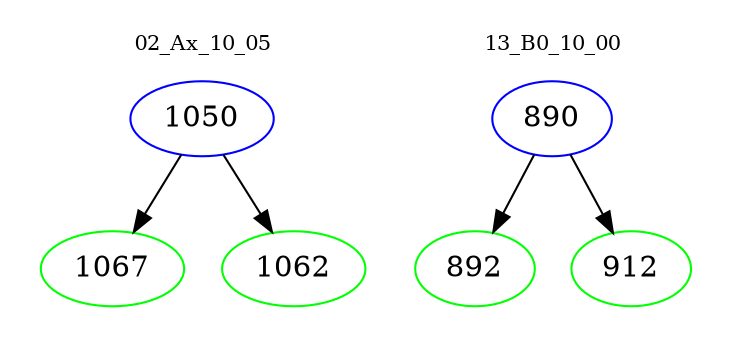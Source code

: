 digraph{
subgraph cluster_0 {
color = white
label = "02_Ax_10_05";
fontsize=10;
T0_1050 [label="1050", color="blue"]
T0_1050 -> T0_1067 [color="black"]
T0_1067 [label="1067", color="green"]
T0_1050 -> T0_1062 [color="black"]
T0_1062 [label="1062", color="green"]
}
subgraph cluster_1 {
color = white
label = "13_B0_10_00";
fontsize=10;
T1_890 [label="890", color="blue"]
T1_890 -> T1_892 [color="black"]
T1_892 [label="892", color="green"]
T1_890 -> T1_912 [color="black"]
T1_912 [label="912", color="green"]
}
}
